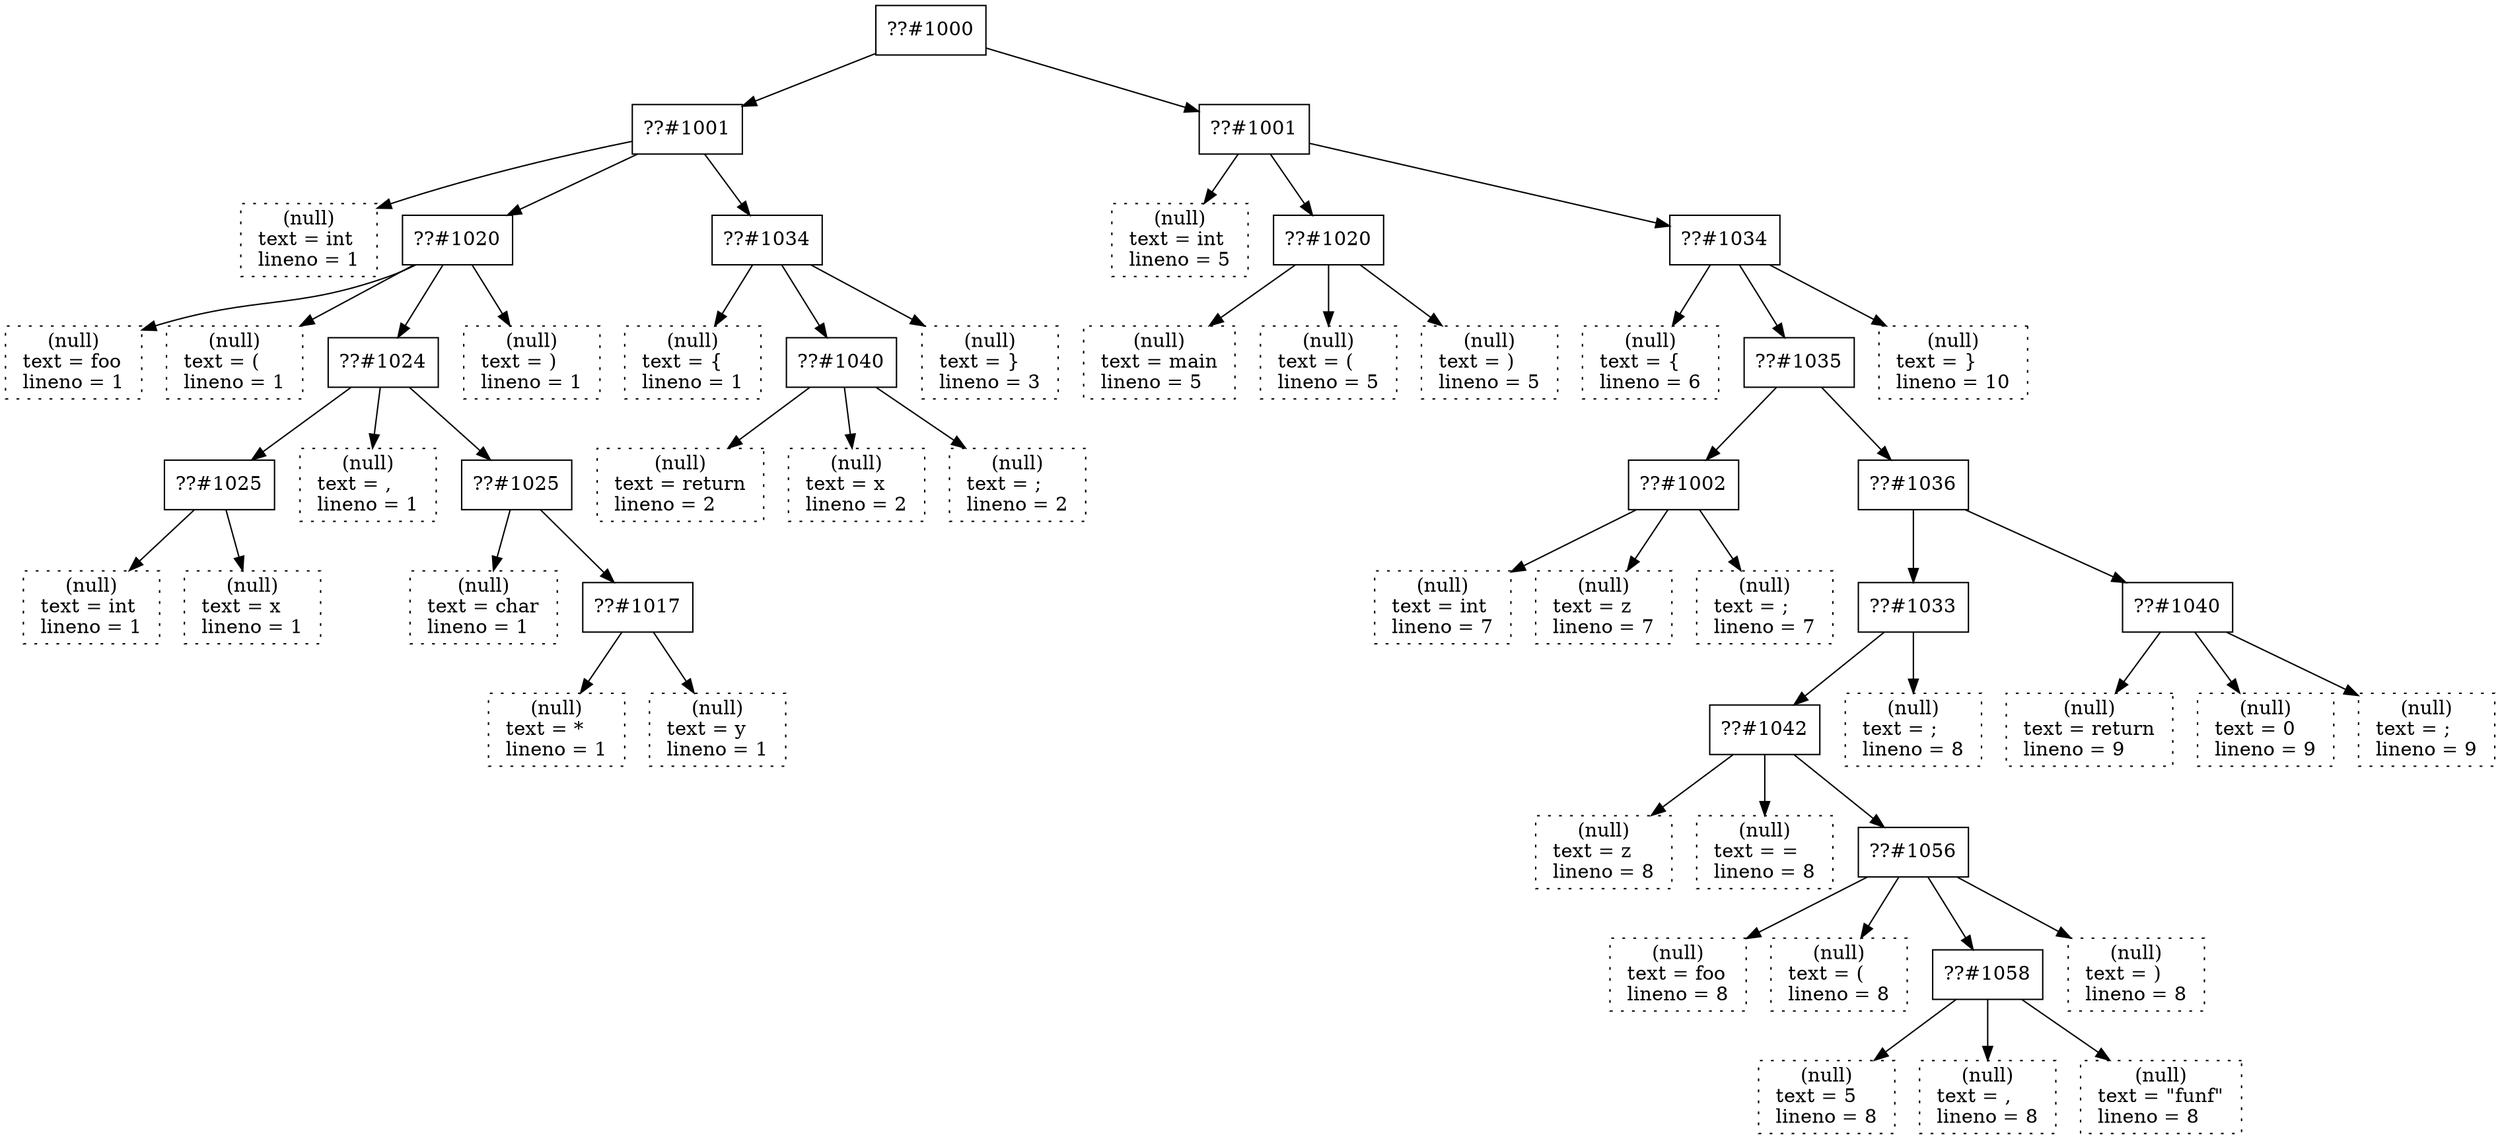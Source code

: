 digraph {
N55 [shape=box label="??#1000"];
N55 -> N22;
N22 [shape=box label="??#1001"];
N22 -> N0;
N0 [shape=box style=dotted label=" (null) \n text = int \l lineno = 1 \l"];
N22 -> N15;
N15 [shape=box label="??#1020"];
N15 -> N1;
N1 [shape=box style=dotted label=" (null) \n text = foo \l lineno = 1 \l"];
N15 -> N2;
N2 [shape=box style=dotted label=" (null) \n text = ( \l lineno = 1 \l"];
N15 -> N13;
N13 [shape=box label="??#1024"];
N13 -> N6;
N6 [shape=box label="??#1025"];
N6 -> N3;
N3 [shape=box style=dotted label=" (null) \n text = int \l lineno = 1 \l"];
N6 -> N4;
N4 [shape=box style=dotted label=" (null) \n text = x \l lineno = 1 \l"];
N13 -> N5;
N5 [shape=box style=dotted label=" (null) \n text = , \l lineno = 1 \l"];
N13 -> N12;
N12 [shape=box label="??#1025"];
N12 -> N7;
N7 [shape=box style=dotted label=" (null) \n text = char \l lineno = 1 \l"];
N12 -> N11;
N11 [shape=box label="??#1017"];
N11 -> N8;
N8 [shape=box style=dotted label=" (null) \n text = * \l lineno = 1 \l"];
N11 -> N9;
N9 [shape=box style=dotted label=" (null) \n text = y \l lineno = 1 \l"];
N15 -> N10;
N10 [shape=box style=dotted label=" (null) \n text = ) \l lineno = 1 \l"];
N22 -> N21;
N21 [shape=box label="??#1034"];
N21 -> N14;
N14 [shape=box style=dotted label=" (null) \n text = { \l lineno = 1 \l"];
N21 -> N19;
N19 [shape=box label="??#1040"];
N19 -> N16;
N16 [shape=box style=dotted label=" (null) \n text = return \l lineno = 2 \l"];
N19 -> N17;
N17 [shape=box style=dotted label=" (null) \n text = x \l lineno = 2 \l"];
N19 -> N18;
N18 [shape=box style=dotted label=" (null) \n text = ; \l lineno = 2 \l"];
N21 -> N20;
N20 [shape=box style=dotted label=" (null) \n text = } \l lineno = 3 \l"];
N55 -> N54;
N54 [shape=box label="??#1001"];
N54 -> N23;
N23 [shape=box style=dotted label=" (null) \n text = int \l lineno = 5 \l"];
N54 -> N28;
N28 [shape=box label="??#1020"];
N28 -> N24;
N24 [shape=box style=dotted label=" (null) \n text = main \l lineno = 5 \l"];
N28 -> N25;
N25 [shape=box style=dotted label=" (null) \n text = ( \l lineno = 5 \l"];
N28 -> N26;
N26 [shape=box style=dotted label=" (null) \n text = ) \l lineno = 5 \l"];
N54 -> N53;
N53 [shape=box label="??#1034"];
N53 -> N27;
N27 [shape=box style=dotted label=" (null) \n text = { \l lineno = 6 \l"];
N53 -> N52;
N52 [shape=box label="??#1035"];
N52 -> N32;
N32 [shape=box label="??#1002"];
N32 -> N29;
N29 [shape=box style=dotted label=" (null) \n text = int \l lineno = 7 \l"];
N32 -> N30;
N30 [shape=box style=dotted label=" (null) \n text = z \l lineno = 7 \l"];
N32 -> N31;
N31 [shape=box style=dotted label=" (null) \n text = ; \l lineno = 7 \l"];
N52 -> N50;
N50 [shape=box label="??#1036"];
N50 -> N45;
N45 [shape=box label="??#1033"];
N45 -> N44;
N44 [shape=box label="??#1042"];
N44 -> N33;
N33 [shape=box style=dotted label=" (null) \n text = z \l lineno = 8 \l"];
N44 -> N34;
N34 [shape=box style=dotted label=" (null) \n text = = \l lineno = 8 \l"];
N44 -> N42;
N42 [shape=box label="??#1056"];
N42 -> N35;
N35 [shape=box style=dotted label=" (null) \n text = foo \l lineno = 8 \l"];
N42 -> N36;
N36 [shape=box style=dotted label=" (null) \n text = ( \l lineno = 8 \l"];
N42 -> N41;
N41 [shape=box label="??#1058"];
N41 -> N37;
N37 [shape=box style=dotted label=" (null) \n text = 5 \l lineno = 8 \l"];
N41 -> N38;
N38 [shape=box style=dotted label=" (null) \n text = , \l lineno = 8 \l"];
N41 -> N39;
N39 [shape=box style=dotted label=" (null) \n text = \"funf\" \l lineno = 8 \l"];
N42 -> N40;
N40 [shape=box style=dotted label=" (null) \n text = ) \l lineno = 8 \l"];
N45 -> N43;
N43 [shape=box style=dotted label=" (null) \n text = ; \l lineno = 8 \l"];
N50 -> N49;
N49 [shape=box label="??#1040"];
N49 -> N46;
N46 [shape=box style=dotted label=" (null) \n text = return \l lineno = 9 \l"];
N49 -> N47;
N47 [shape=box style=dotted label=" (null) \n text = 0 \l lineno = 9 \l"];
N49 -> N48;
N48 [shape=box style=dotted label=" (null) \n text = ; \l lineno = 9 \l"];
N53 -> N51;
N51 [shape=box style=dotted label=" (null) \n text = } \l lineno = 10 \l"];
}
